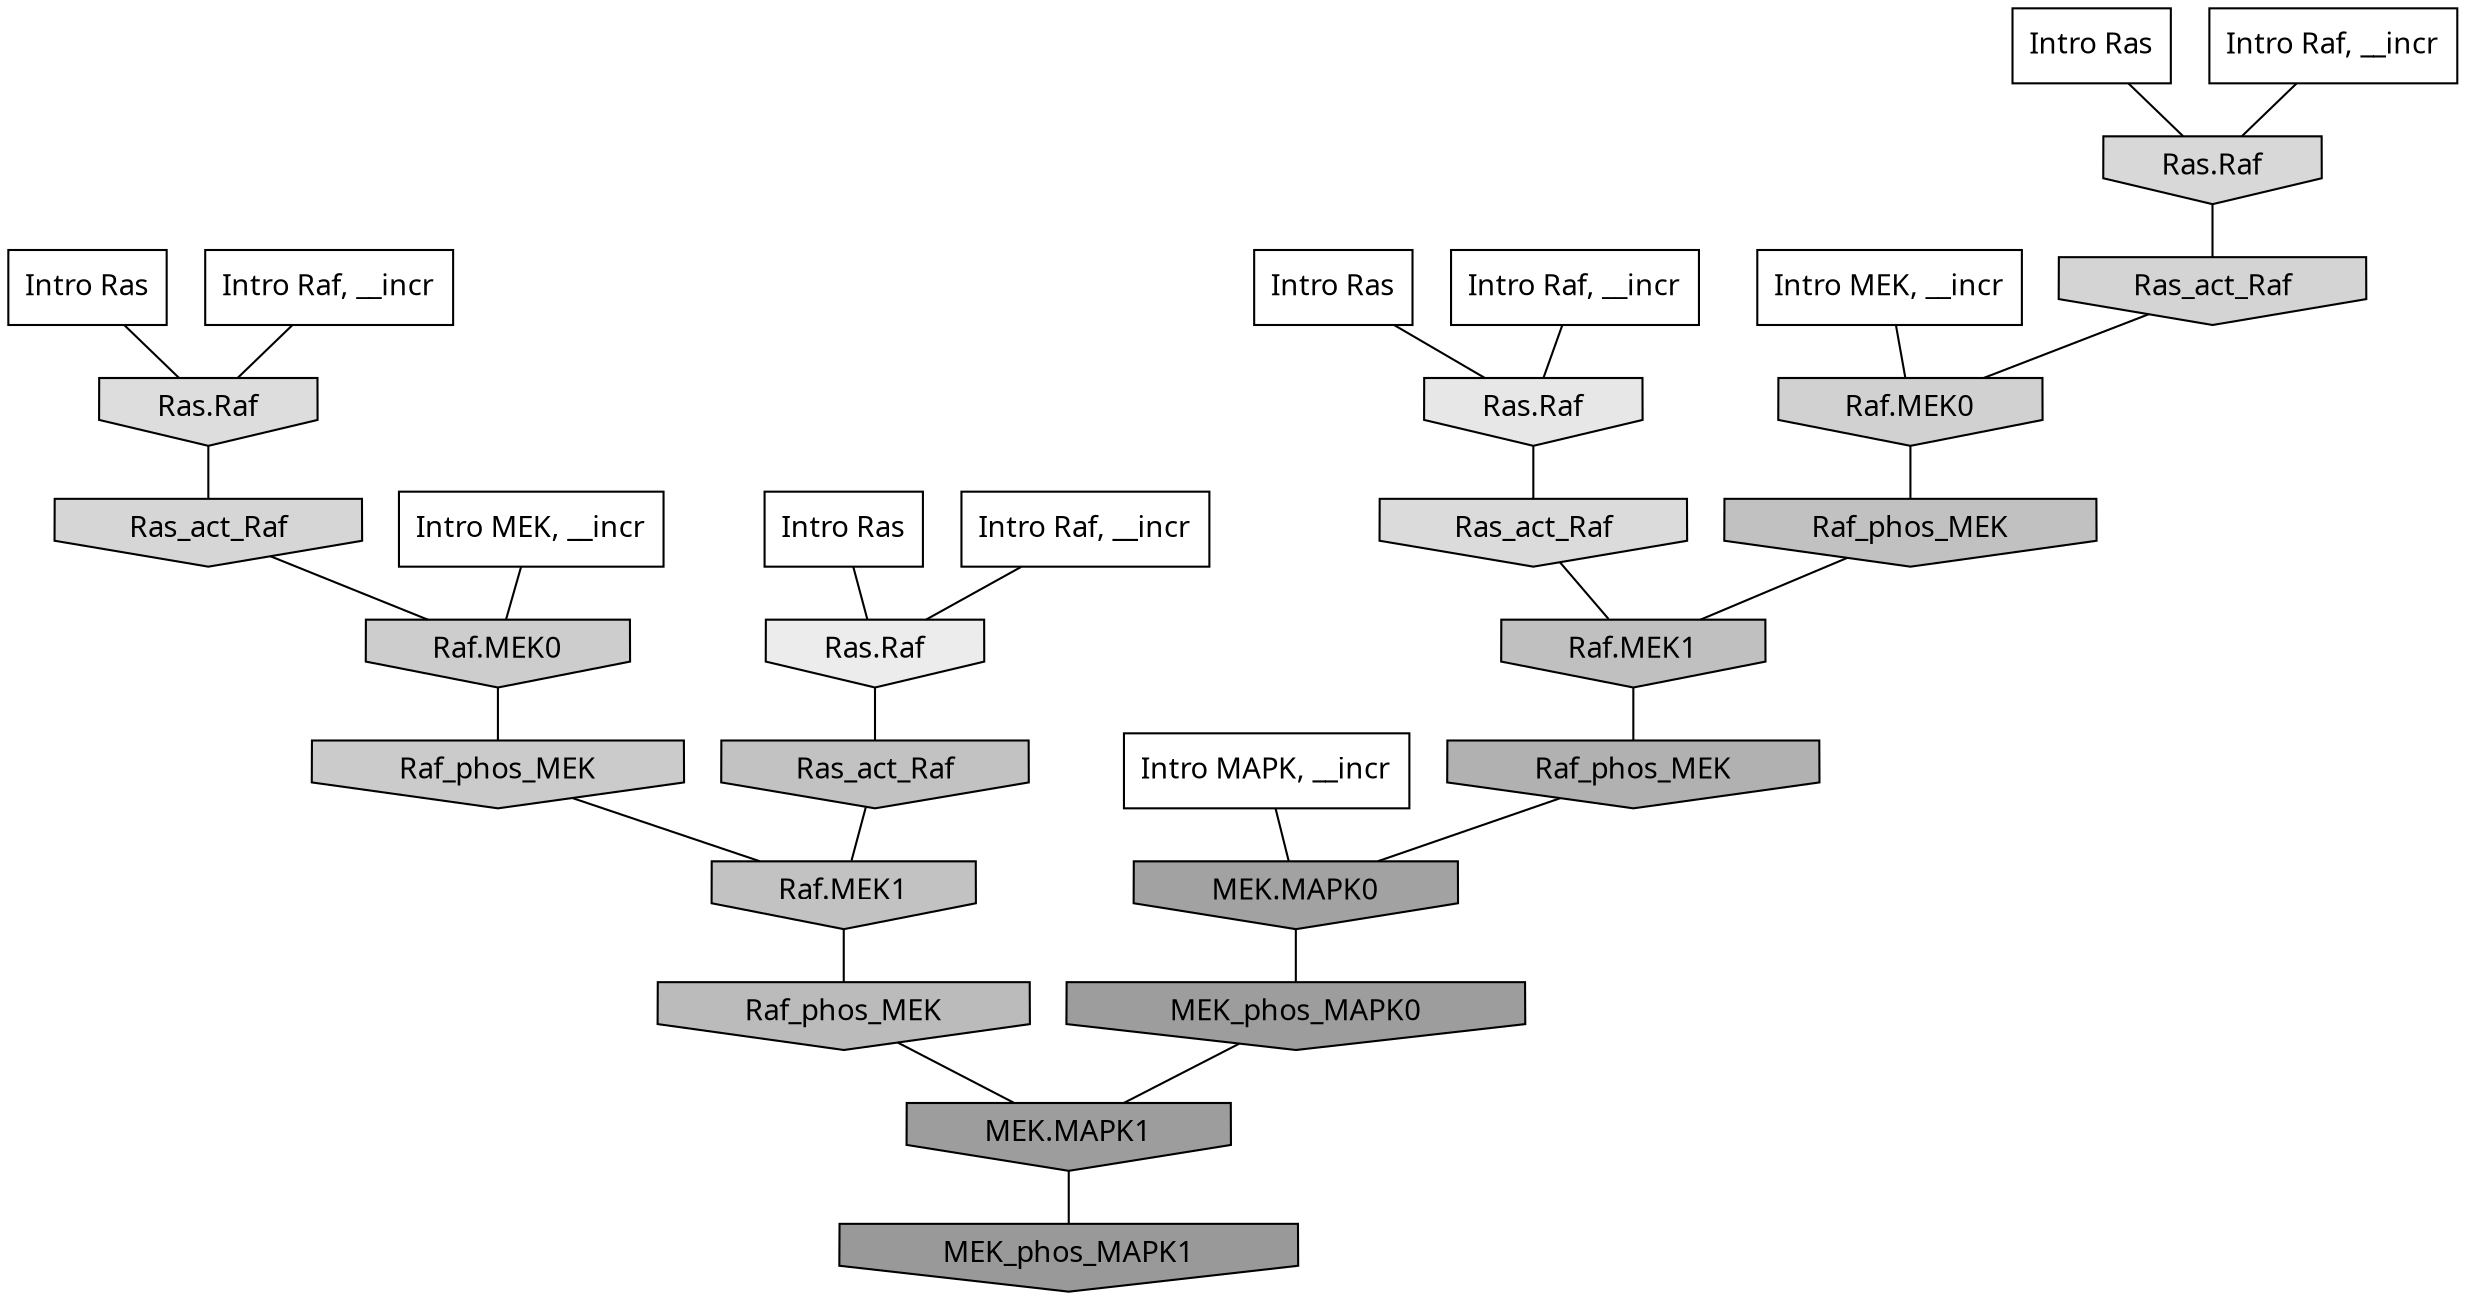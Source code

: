 digraph G{
  rankdir="TB";
  ranksep=0.30;
  node [fontname="CMU Serif"];
  edge [fontname="CMU Serif"];
  
  3 [label="Intro Ras", shape=rectangle, style=filled, fillcolor="0.000 0.000 1.000"]
  
  21 [label="Intro Ras", shape=rectangle, style=filled, fillcolor="0.000 0.000 1.000"]
  
  36 [label="Intro Ras", shape=rectangle, style=filled, fillcolor="0.000 0.000 1.000"]
  
  75 [label="Intro Ras", shape=rectangle, style=filled, fillcolor="0.000 0.000 1.000"]
  
  310 [label="Intro Raf, __incr", shape=rectangle, style=filled, fillcolor="0.000 0.000 1.000"]
  
  364 [label="Intro Raf, __incr", shape=rectangle, style=filled, fillcolor="0.000 0.000 1.000"]
  
  591 [label="Intro Raf, __incr", shape=rectangle, style=filled, fillcolor="0.000 0.000 1.000"]
  
  1009 [label="Intro Raf, __incr", shape=rectangle, style=filled, fillcolor="0.000 0.000 1.000"]
  
  1127 [label="Intro MEK, __incr", shape=rectangle, style=filled, fillcolor="0.000 0.000 1.000"]
  
  2036 [label="Intro MEK, __incr", shape=rectangle, style=filled, fillcolor="0.000 0.000 1.000"]
  
  2452 [label="Intro MAPK, __incr", shape=rectangle, style=filled, fillcolor="0.000 0.000 1.000"]
  
  4112 [label="Ras.Raf", shape=invhouse, style=filled, fillcolor="0.000 0.000 0.922"]
  
  4353 [label="Ras.Raf", shape=invhouse, style=filled, fillcolor="0.000 0.000 0.905"]
  
  5023 [label="Ras.Raf", shape=invhouse, style=filled, fillcolor="0.000 0.000 0.865"]
  
  5147 [label="Ras_act_Raf", shape=invhouse, style=filled, fillcolor="0.000 0.000 0.857"]
  
  5397 [label="Ras.Raf", shape=invhouse, style=filled, fillcolor="0.000 0.000 0.846"]
  
  5531 [label="Ras_act_Raf", shape=invhouse, style=filled, fillcolor="0.000 0.000 0.837"]
  
  5623 [label="Ras_act_Raf", shape=invhouse, style=filled, fillcolor="0.000 0.000 0.831"]
  
  5863 [label="Raf.MEK0", shape=invhouse, style=filled, fillcolor="0.000 0.000 0.820"]
  
  6214 [label="Raf.MEK0", shape=invhouse, style=filled, fillcolor="0.000 0.000 0.803"]
  
  6392 [label="Raf_phos_MEK", shape=invhouse, style=filled, fillcolor="0.000 0.000 0.795"]
  
  7442 [label="Ras_act_Raf", shape=invhouse, style=filled, fillcolor="0.000 0.000 0.760"]
  
  7444 [label="Raf.MEK1", shape=invhouse, style=filled, fillcolor="0.000 0.000 0.760"]
  
  7612 [label="Raf_phos_MEK", shape=invhouse, style=filled, fillcolor="0.000 0.000 0.755"]
  
  7709 [label="Raf.MEK1", shape=invhouse, style=filled, fillcolor="0.000 0.000 0.752"]
  
  8385 [label="Raf_phos_MEK", shape=invhouse, style=filled, fillcolor="0.000 0.000 0.733"]
  
  9920 [label="Raf_phos_MEK", shape=invhouse, style=filled, fillcolor="0.000 0.000 0.695"]
  
  13399 [label="MEK.MAPK0", shape=invhouse, style=filled, fillcolor="0.000 0.000 0.634"]
  
  14886 [label="MEK_phos_MAPK0", shape=invhouse, style=filled, fillcolor="0.000 0.000 0.615"]
  
  14940 [label="MEK.MAPK1", shape=invhouse, style=filled, fillcolor="0.000 0.000 0.614"]
  
  15773 [label="MEK_phos_MAPK1", shape=invhouse, style=filled, fillcolor="0.000 0.000 0.600"]
  
  
  14940 -> 15773 [dir=none, color="0.000 0.000 0.000"] 
  14886 -> 14940 [dir=none, color="0.000 0.000 0.000"] 
  13399 -> 14886 [dir=none, color="0.000 0.000 0.000"] 
  9920 -> 13399 [dir=none, color="0.000 0.000 0.000"] 
  8385 -> 14940 [dir=none, color="0.000 0.000 0.000"] 
  7709 -> 9920 [dir=none, color="0.000 0.000 0.000"] 
  7612 -> 7709 [dir=none, color="0.000 0.000 0.000"] 
  7444 -> 8385 [dir=none, color="0.000 0.000 0.000"] 
  7442 -> 7444 [dir=none, color="0.000 0.000 0.000"] 
  6392 -> 7444 [dir=none, color="0.000 0.000 0.000"] 
  6214 -> 6392 [dir=none, color="0.000 0.000 0.000"] 
  5863 -> 7612 [dir=none, color="0.000 0.000 0.000"] 
  5623 -> 5863 [dir=none, color="0.000 0.000 0.000"] 
  5531 -> 6214 [dir=none, color="0.000 0.000 0.000"] 
  5397 -> 5623 [dir=none, color="0.000 0.000 0.000"] 
  5147 -> 7709 [dir=none, color="0.000 0.000 0.000"] 
  5023 -> 5531 [dir=none, color="0.000 0.000 0.000"] 
  4353 -> 5147 [dir=none, color="0.000 0.000 0.000"] 
  4112 -> 7442 [dir=none, color="0.000 0.000 0.000"] 
  2452 -> 13399 [dir=none, color="0.000 0.000 0.000"] 
  2036 -> 6214 [dir=none, color="0.000 0.000 0.000"] 
  1127 -> 5863 [dir=none, color="0.000 0.000 0.000"] 
  1009 -> 4112 [dir=none, color="0.000 0.000 0.000"] 
  591 -> 5397 [dir=none, color="0.000 0.000 0.000"] 
  364 -> 5023 [dir=none, color="0.000 0.000 0.000"] 
  310 -> 4353 [dir=none, color="0.000 0.000 0.000"] 
  75 -> 4112 [dir=none, color="0.000 0.000 0.000"] 
  36 -> 4353 [dir=none, color="0.000 0.000 0.000"] 
  21 -> 5397 [dir=none, color="0.000 0.000 0.000"] 
  3 -> 5023 [dir=none, color="0.000 0.000 0.000"] 
  
  }
